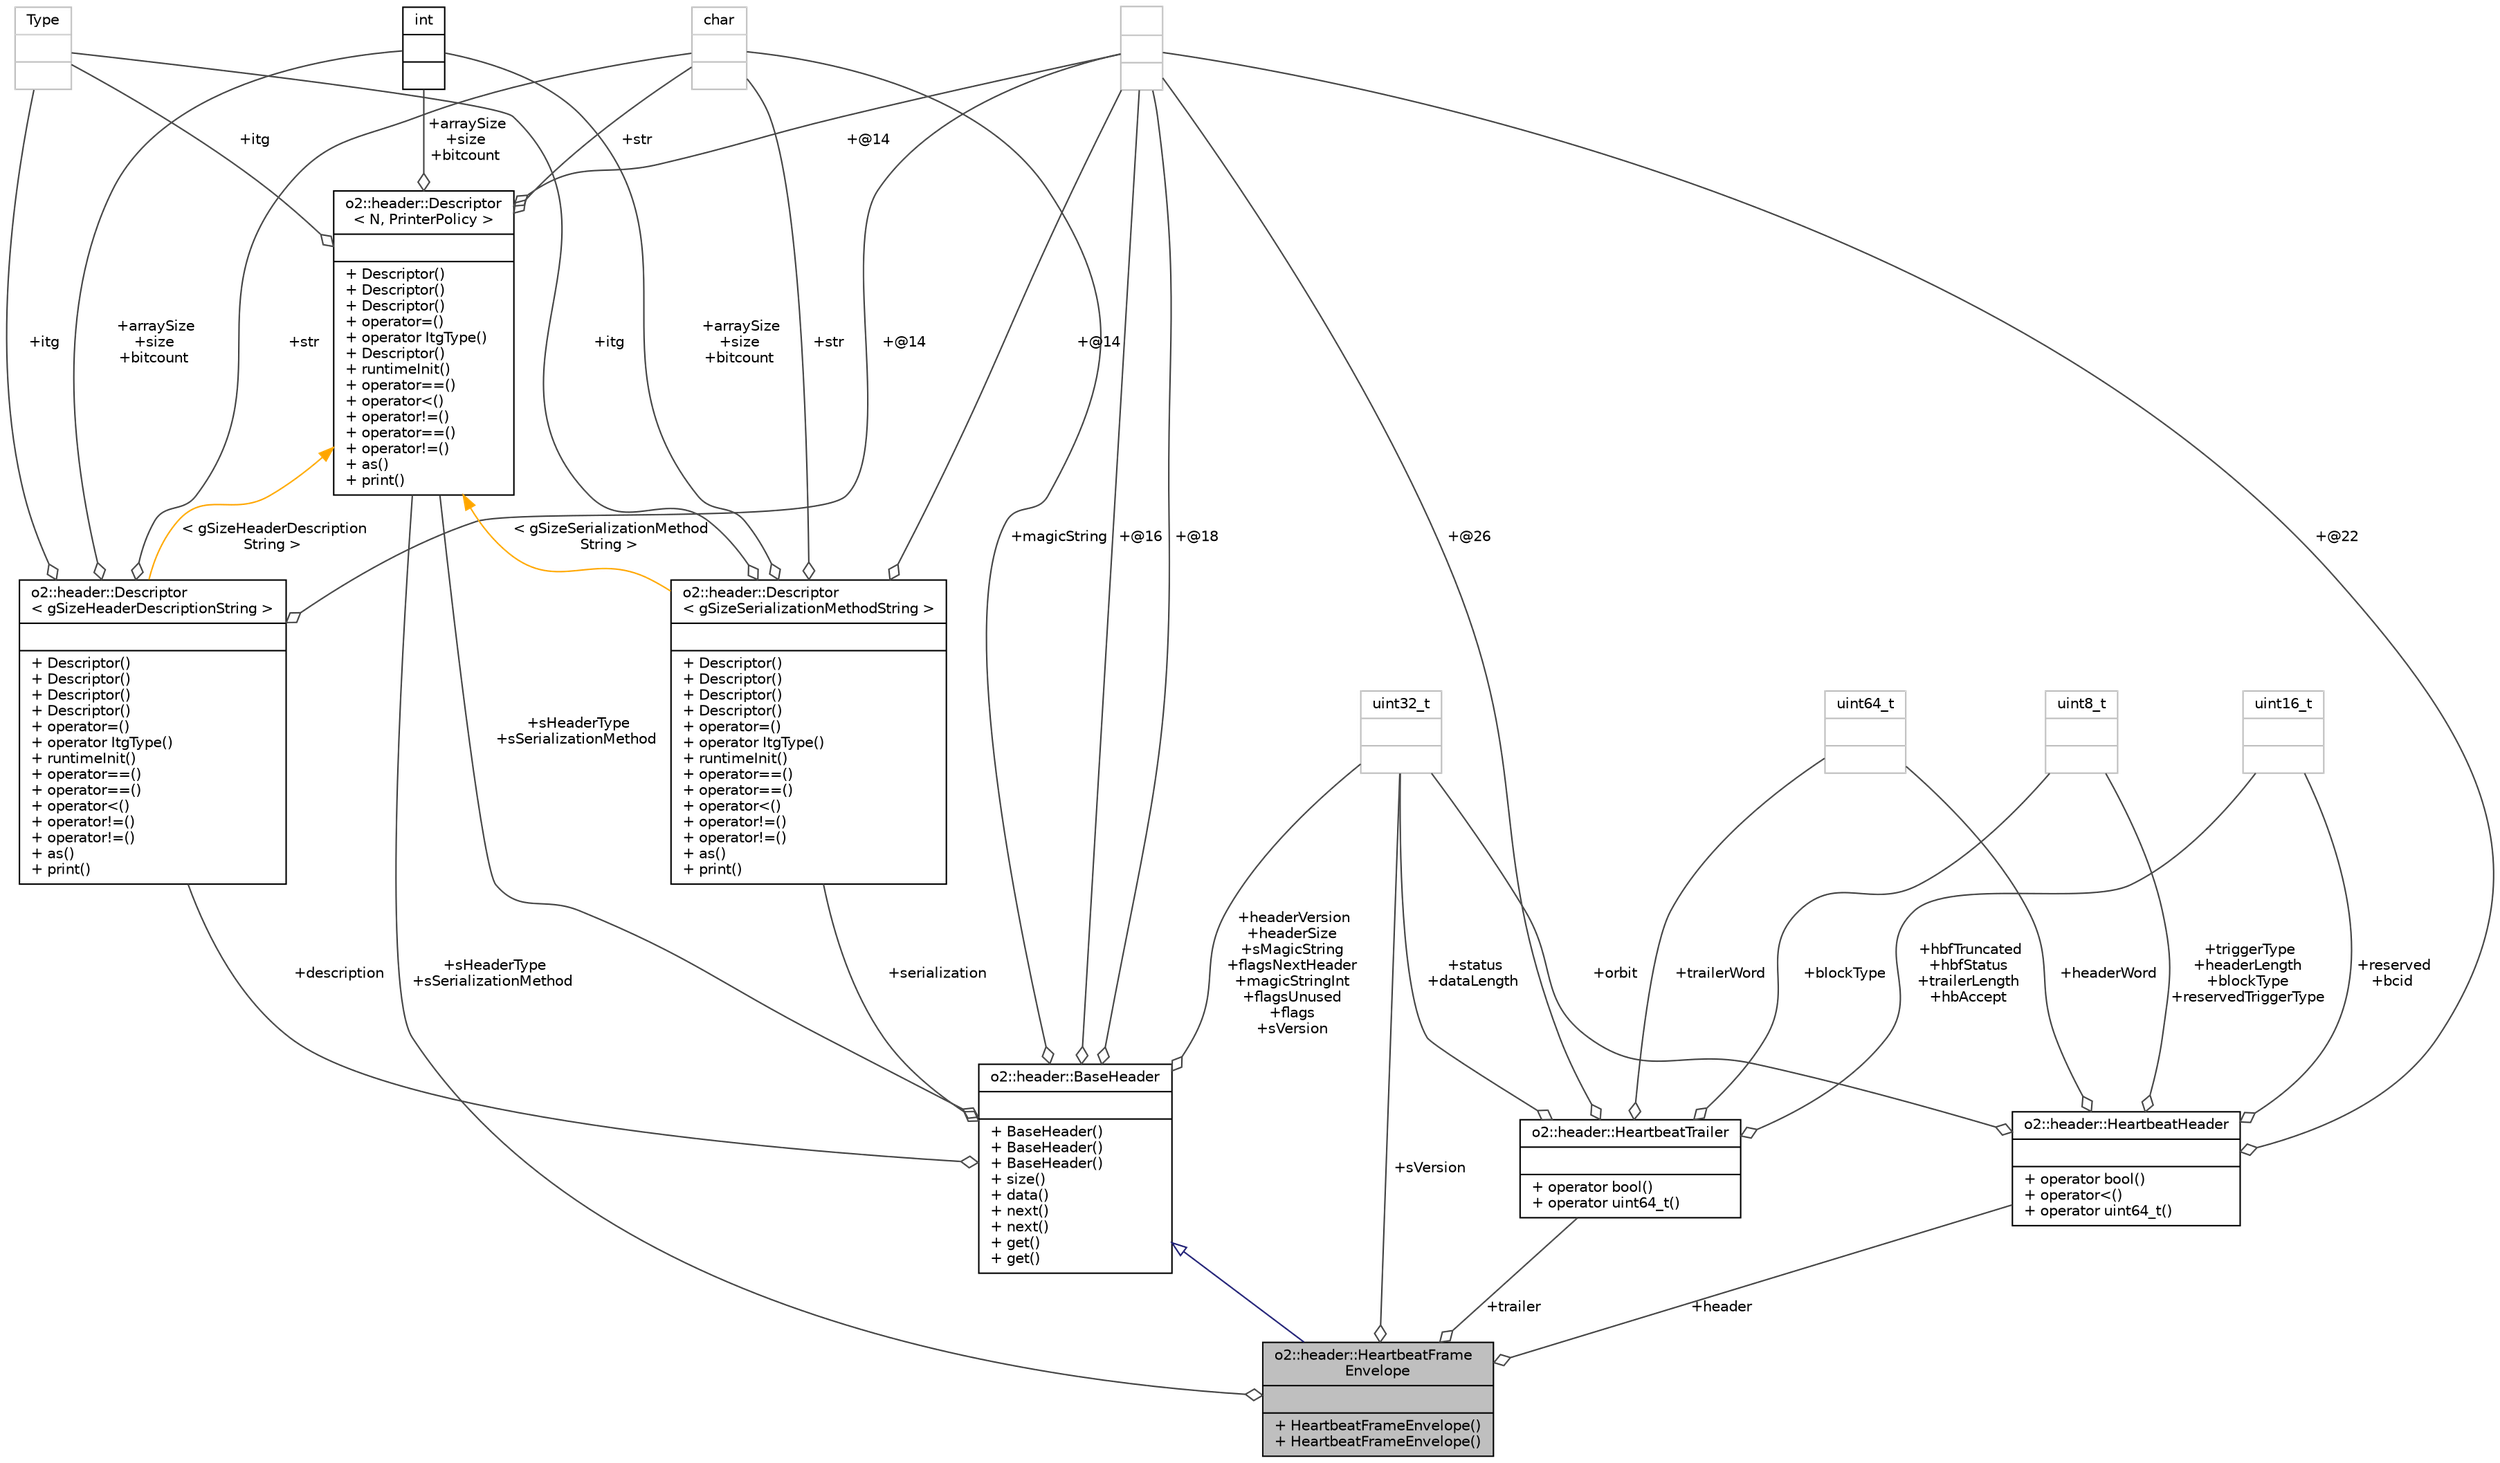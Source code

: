digraph "o2::header::HeartbeatFrameEnvelope"
{
 // INTERACTIVE_SVG=YES
  bgcolor="transparent";
  edge [fontname="Helvetica",fontsize="10",labelfontname="Helvetica",labelfontsize="10"];
  node [fontname="Helvetica",fontsize="10",shape=record];
  Node1 [label="{o2::header::HeartbeatFrame\lEnvelope\n||+ HeartbeatFrameEnvelope()\l+ HeartbeatFrameEnvelope()\l}",height=0.2,width=0.4,color="black", fillcolor="grey75", style="filled" fontcolor="black"];
  Node2 -> Node1 [dir="back",color="midnightblue",fontsize="10",style="solid",arrowtail="onormal",fontname="Helvetica"];
  Node2 [label="{o2::header::BaseHeader\n||+ BaseHeader()\l+ BaseHeader()\l+ BaseHeader()\l+ size()\l+ data()\l+ next()\l+ next()\l+ get()\l+ get()\l}",height=0.2,width=0.4,color="black",URL="$d8/dbd/structo2_1_1header_1_1BaseHeader.html",tooltip="the base header struct Every header type must begin (i.e. derive) with this. Don&#39;t use this struct di..."];
  Node3 -> Node2 [color="grey25",fontsize="10",style="solid",label=" +description" ,arrowhead="odiamond",fontname="Helvetica"];
  Node3 [label="{o2::header::Descriptor\l\< gSizeHeaderDescriptionString \>\n||+ Descriptor()\l+ Descriptor()\l+ Descriptor()\l+ Descriptor()\l+ operator=()\l+ operator ItgType()\l+ runtimeInit()\l+ operator==()\l+ operator==()\l+ operator\<()\l+ operator!=()\l+ operator!=()\l+ as()\l+ print()\l}",height=0.2,width=0.4,color="black",URL="$d9/db3/structo2_1_1header_1_1Descriptor.html"];
  Node4 -> Node3 [color="grey25",fontsize="10",style="solid",label=" +itg" ,arrowhead="odiamond",fontname="Helvetica"];
  Node4 [label="{Type\n||}",height=0.2,width=0.4,color="grey75"];
  Node5 -> Node3 [color="grey25",fontsize="10",style="solid",label=" +str" ,arrowhead="odiamond",fontname="Helvetica"];
  Node5 [label="{char\n||}",height=0.2,width=0.4,color="grey75"];
  Node6 -> Node3 [color="grey25",fontsize="10",style="solid",label=" +arraySize\n+size\n+bitcount" ,arrowhead="odiamond",fontname="Helvetica"];
  Node6 [label="{int\n||}",height=0.2,width=0.4,color="black",URL="$d1/da0/classint.html"];
  Node7 -> Node3 [color="grey25",fontsize="10",style="solid",label=" +@14" ,arrowhead="odiamond",fontname="Helvetica"];
  Node7 [label="{\n||}",height=0.2,width=0.4,color="grey75"];
  Node8 -> Node3 [dir="back",color="orange",fontsize="10",style="solid",label=" \< gSizeHeaderDescription\lString \>" ,fontname="Helvetica"];
  Node8 [label="{o2::header::Descriptor\l\< N, PrinterPolicy \>\n||+ Descriptor()\l+ Descriptor()\l+ Descriptor()\l+ operator=()\l+ operator ItgType()\l+ Descriptor()\l+ runtimeInit()\l+ operator==()\l+ operator\<()\l+ operator!=()\l+ operator==()\l+ operator!=()\l+ as()\l+ print()\l}",height=0.2,width=0.4,color="black",URL="$d9/db3/structo2_1_1header_1_1Descriptor.html"];
  Node4 -> Node8 [color="grey25",fontsize="10",style="solid",label=" +itg" ,arrowhead="odiamond",fontname="Helvetica"];
  Node5 -> Node8 [color="grey25",fontsize="10",style="solid",label=" +str" ,arrowhead="odiamond",fontname="Helvetica"];
  Node6 -> Node8 [color="grey25",fontsize="10",style="solid",label=" +arraySize\n+size\n+bitcount" ,arrowhead="odiamond",fontname="Helvetica"];
  Node7 -> Node8 [color="grey25",fontsize="10",style="solid",label=" +@14" ,arrowhead="odiamond",fontname="Helvetica"];
  Node9 -> Node2 [color="grey25",fontsize="10",style="solid",label=" +headerVersion\n+headerSize\n+sMagicString\n+flagsNextHeader\n+magicStringInt\n+flagsUnused\n+flags\n+sVersion" ,arrowhead="odiamond",fontname="Helvetica"];
  Node9 [label="{uint32_t\n||}",height=0.2,width=0.4,color="grey75"];
  Node7 -> Node2 [color="grey25",fontsize="10",style="solid",label=" +@16" ,arrowhead="odiamond",fontname="Helvetica"];
  Node5 -> Node2 [color="grey25",fontsize="10",style="solid",label=" +magicString" ,arrowhead="odiamond",fontname="Helvetica"];
  Node7 -> Node2 [color="grey25",fontsize="10",style="solid",label=" +@18" ,arrowhead="odiamond",fontname="Helvetica"];
  Node10 -> Node2 [color="grey25",fontsize="10",style="solid",label=" +serialization" ,arrowhead="odiamond",fontname="Helvetica"];
  Node10 [label="{o2::header::Descriptor\l\< gSizeSerializationMethodString \>\n||+ Descriptor()\l+ Descriptor()\l+ Descriptor()\l+ Descriptor()\l+ operator=()\l+ operator ItgType()\l+ runtimeInit()\l+ operator==()\l+ operator==()\l+ operator\<()\l+ operator!=()\l+ operator!=()\l+ as()\l+ print()\l}",height=0.2,width=0.4,color="black",URL="$d9/db3/structo2_1_1header_1_1Descriptor.html"];
  Node4 -> Node10 [color="grey25",fontsize="10",style="solid",label=" +itg" ,arrowhead="odiamond",fontname="Helvetica"];
  Node5 -> Node10 [color="grey25",fontsize="10",style="solid",label=" +str" ,arrowhead="odiamond",fontname="Helvetica"];
  Node6 -> Node10 [color="grey25",fontsize="10",style="solid",label=" +arraySize\n+size\n+bitcount" ,arrowhead="odiamond",fontname="Helvetica"];
  Node7 -> Node10 [color="grey25",fontsize="10",style="solid",label=" +@14" ,arrowhead="odiamond",fontname="Helvetica"];
  Node8 -> Node10 [dir="back",color="orange",fontsize="10",style="solid",label=" \< gSizeSerializationMethod\lString \>" ,fontname="Helvetica"];
  Node8 -> Node2 [color="grey25",fontsize="10",style="solid",label=" +sHeaderType\n+sSerializationMethod" ,arrowhead="odiamond",fontname="Helvetica"];
  Node11 -> Node1 [color="grey25",fontsize="10",style="solid",label=" +header" ,arrowhead="odiamond",fontname="Helvetica"];
  Node11 [label="{o2::header::HeartbeatHeader\n||+ operator bool()\l+ operator\<()\l+ operator uint64_t()\l}",height=0.2,width=0.4,color="black",URL="$dd/da3/structo2_1_1header_1_1HeartbeatHeader.html"];
  Node9 -> Node11 [color="grey25",fontsize="10",style="solid",label=" +orbit" ,arrowhead="odiamond",fontname="Helvetica"];
  Node12 -> Node11 [color="grey25",fontsize="10",style="solid",label=" +headerWord" ,arrowhead="odiamond",fontname="Helvetica"];
  Node12 [label="{uint64_t\n||}",height=0.2,width=0.4,color="grey75"];
  Node13 -> Node11 [color="grey25",fontsize="10",style="solid",label=" +reserved\n+bcid" ,arrowhead="odiamond",fontname="Helvetica"];
  Node13 [label="{uint16_t\n||}",height=0.2,width=0.4,color="grey75"];
  Node7 -> Node11 [color="grey25",fontsize="10",style="solid",label=" +@22" ,arrowhead="odiamond",fontname="Helvetica"];
  Node14 -> Node11 [color="grey25",fontsize="10",style="solid",label=" +triggerType\n+headerLength\n+blockType\n+reservedTriggerType" ,arrowhead="odiamond",fontname="Helvetica"];
  Node14 [label="{uint8_t\n||}",height=0.2,width=0.4,color="grey75"];
  Node9 -> Node1 [color="grey25",fontsize="10",style="solid",label=" +sVersion" ,arrowhead="odiamond",fontname="Helvetica"];
  Node15 -> Node1 [color="grey25",fontsize="10",style="solid",label=" +trailer" ,arrowhead="odiamond",fontname="Helvetica"];
  Node15 [label="{o2::header::HeartbeatTrailer\n||+ operator bool()\l+ operator uint64_t()\l}",height=0.2,width=0.4,color="black",URL="$d1/dfe/structo2_1_1header_1_1HeartbeatTrailer.html"];
  Node9 -> Node15 [color="grey25",fontsize="10",style="solid",label=" +status\n+dataLength" ,arrowhead="odiamond",fontname="Helvetica"];
  Node12 -> Node15 [color="grey25",fontsize="10",style="solid",label=" +trailerWord" ,arrowhead="odiamond",fontname="Helvetica"];
  Node13 -> Node15 [color="grey25",fontsize="10",style="solid",label=" +hbfTruncated\n+hbfStatus\n+trailerLength\n+hbAccept" ,arrowhead="odiamond",fontname="Helvetica"];
  Node14 -> Node15 [color="grey25",fontsize="10",style="solid",label=" +blockType" ,arrowhead="odiamond",fontname="Helvetica"];
  Node7 -> Node15 [color="grey25",fontsize="10",style="solid",label=" +@26" ,arrowhead="odiamond",fontname="Helvetica"];
  Node8 -> Node1 [color="grey25",fontsize="10",style="solid",label=" +sHeaderType\n+sSerializationMethod" ,arrowhead="odiamond",fontname="Helvetica"];
}
